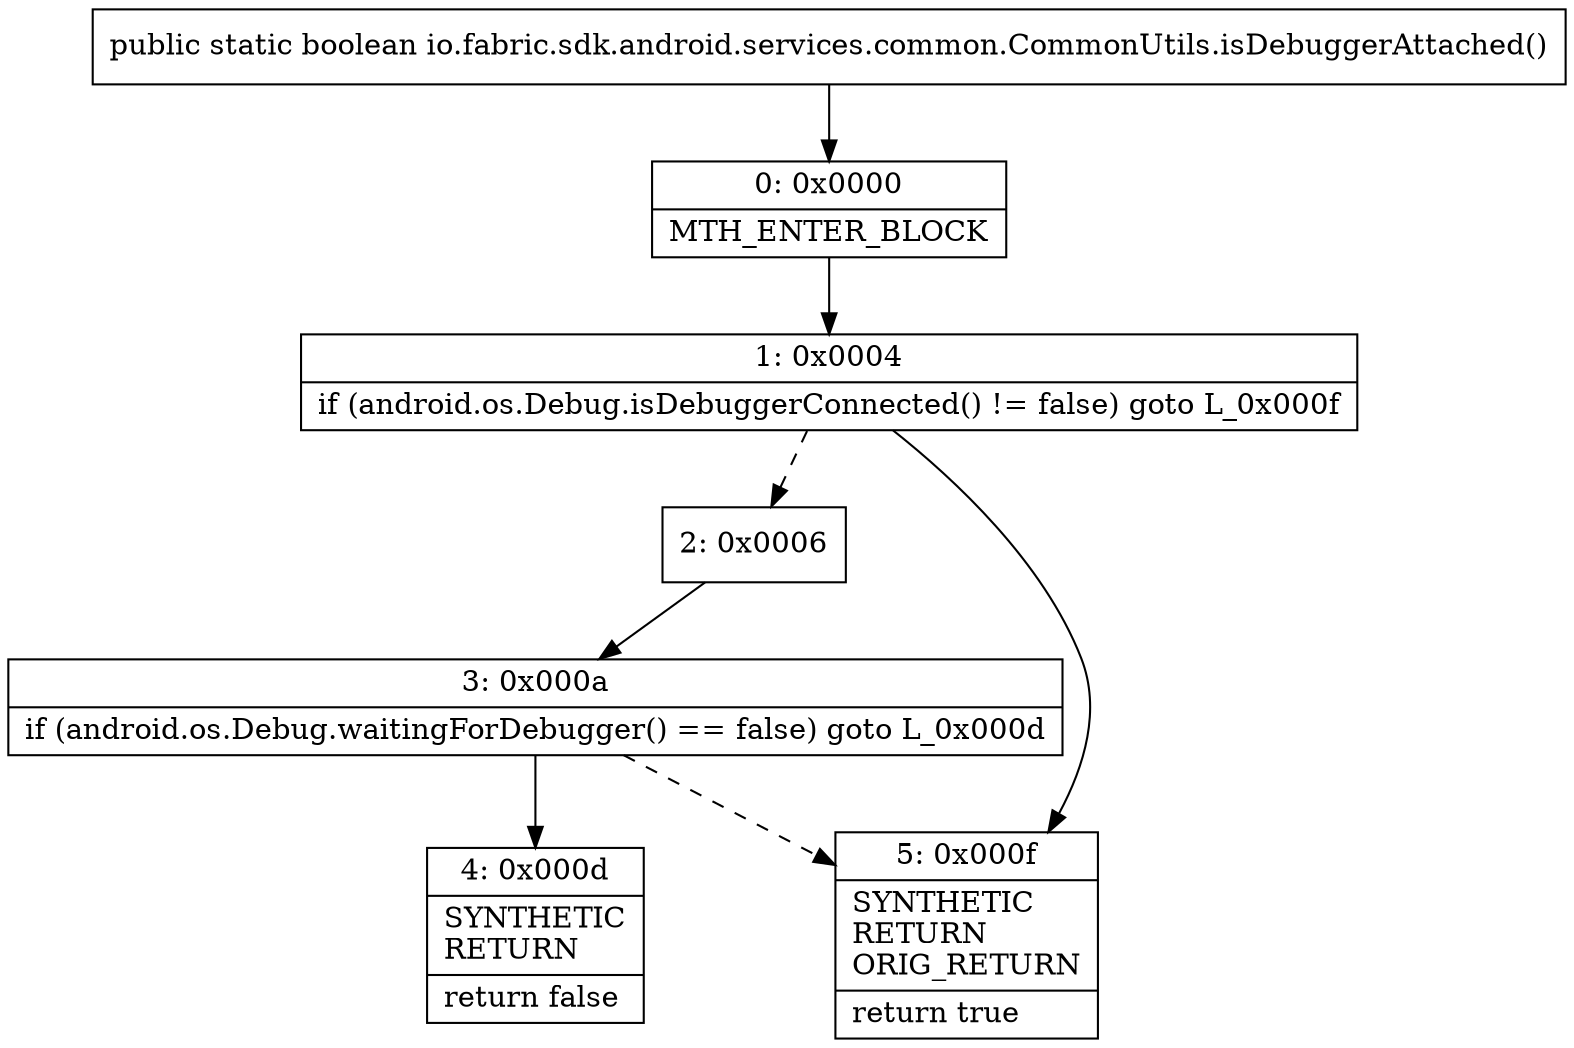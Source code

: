 digraph "CFG forio.fabric.sdk.android.services.common.CommonUtils.isDebuggerAttached()Z" {
Node_0 [shape=record,label="{0\:\ 0x0000|MTH_ENTER_BLOCK\l}"];
Node_1 [shape=record,label="{1\:\ 0x0004|if (android.os.Debug.isDebuggerConnected() != false) goto L_0x000f\l}"];
Node_2 [shape=record,label="{2\:\ 0x0006}"];
Node_3 [shape=record,label="{3\:\ 0x000a|if (android.os.Debug.waitingForDebugger() == false) goto L_0x000d\l}"];
Node_4 [shape=record,label="{4\:\ 0x000d|SYNTHETIC\lRETURN\l|return false\l}"];
Node_5 [shape=record,label="{5\:\ 0x000f|SYNTHETIC\lRETURN\lORIG_RETURN\l|return true\l}"];
MethodNode[shape=record,label="{public static boolean io.fabric.sdk.android.services.common.CommonUtils.isDebuggerAttached() }"];
MethodNode -> Node_0;
Node_0 -> Node_1;
Node_1 -> Node_2[style=dashed];
Node_1 -> Node_5;
Node_2 -> Node_3;
Node_3 -> Node_4;
Node_3 -> Node_5[style=dashed];
}

